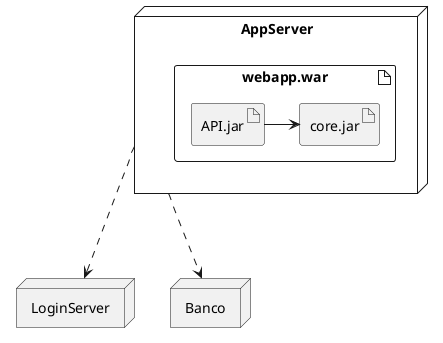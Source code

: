 @startuml

node LoginServer
node Banco
node AppServer {
    artifact webapp.war {
            artifact API.jar
            artifact core.jar
        }
}

API.jar -> core.jar
AppServer ...> LoginServer
AppServer ...> Banco


@enduml
